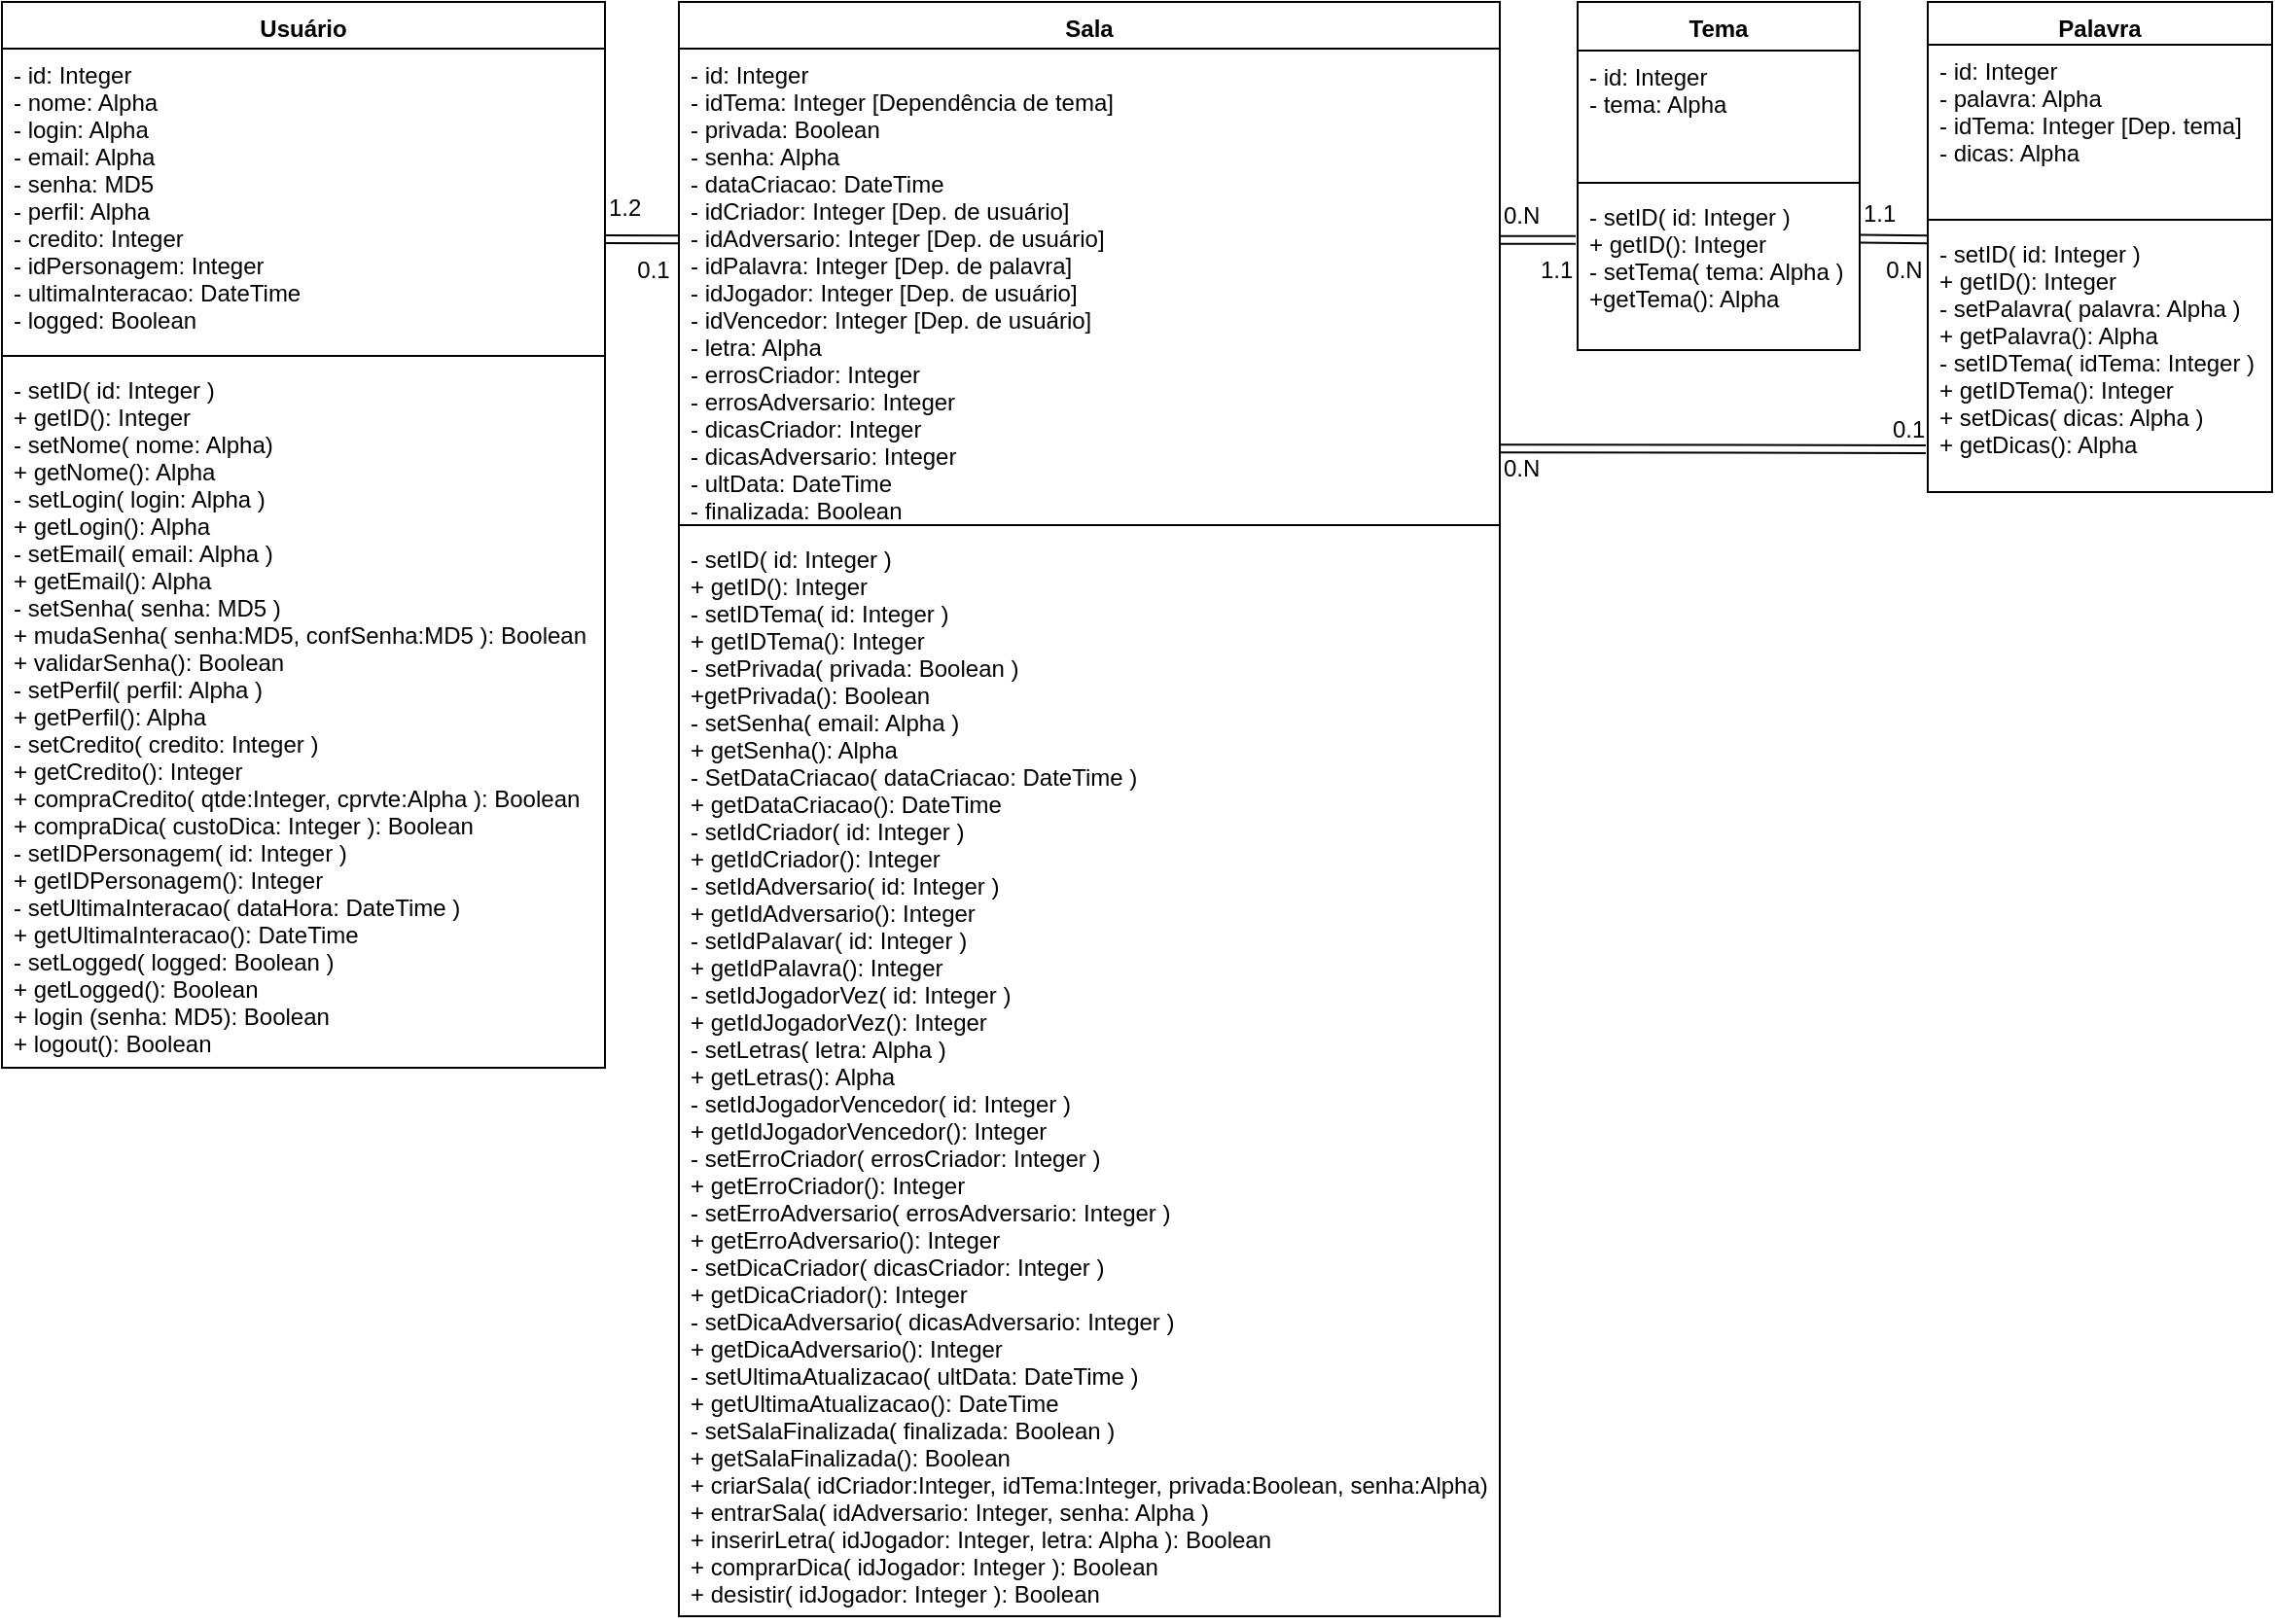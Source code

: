 <mxfile version="10.7.5" type="google"><diagram id="X5vb_F7BGEtnJk3eL0x-" name="Page-1"><mxGraphModel dx="1394" dy="764" grid="0" gridSize="10" guides="0" tooltips="1" connect="1" arrows="1" fold="1" page="0" pageScale="1" pageWidth="1169" pageHeight="827" math="0" shadow="0"><root><mxCell id="0"/><mxCell id="1" parent="0"/><mxCell id="CR9oeEIASuN_tK_KRWD1-21" style="edgeStyle=none;shape=link;rounded=0;orthogonalLoop=1;jettySize=auto;html=1;entryX=1.001;entryY=0.408;entryDx=0;entryDy=0;entryPerimeter=0;exitX=-0.014;exitY=0.309;exitDx=0;exitDy=0;exitPerimeter=0;" parent="1" edge="1"><mxGeometry relative="1" as="geometry"><mxPoint x="809" y="122.333" as="sourcePoint"/><mxPoint x="770.333" y="122.333" as="targetPoint"/></mxGeometry></mxCell><mxCell id="CR9oeEIASuN_tK_KRWD1-17" style="edgeStyle=none;rounded=0;orthogonalLoop=1;jettySize=auto;html=1;shape=link;entryX=-0.001;entryY=0.407;entryDx=0;entryDy=0;entryPerimeter=0;" parent="1" target="97l5IN83LqLENhE0nIBS-19" edge="1"><mxGeometry relative="1" as="geometry"><mxPoint x="310" y="122" as="sourcePoint"/><mxPoint x="346" y="124" as="targetPoint"/></mxGeometry></mxCell><mxCell id="CR9oeEIASuN_tK_KRWD1-18" value="1.2" style="text;html=1;resizable=0;points=[];autosize=1;align=left;verticalAlign=top;spacingTop=-4;" parent="1" vertex="1"><mxGeometry x="310" y="96" width="30" height="20" as="geometry"/></mxCell><mxCell id="CR9oeEIASuN_tK_KRWD1-19" value="0.1&lt;br&gt;" style="text;html=1;strokeColor=none;fillColor=none;align=center;verticalAlign=middle;whiteSpace=wrap;rounded=0;" parent="1" vertex="1"><mxGeometry x="325" y="128" width="20" height="20" as="geometry"/></mxCell><mxCell id="CR9oeEIASuN_tK_KRWD1-23" style="edgeStyle=none;shape=link;rounded=0;orthogonalLoop=1;jettySize=auto;html=1;exitX=0.999;exitY=0.302;exitDx=0;exitDy=0;exitPerimeter=0;entryX=-0.001;entryY=0.045;entryDx=0;entryDy=0;entryPerimeter=0;" parent="1" source="97l5IN83LqLENhE0nIBS-17" target="97l5IN83LqLENhE0nIBS-13" edge="1"><mxGeometry relative="1" as="geometry"><mxPoint x="950" y="126" as="sourcePoint"/><mxPoint x="987" y="121" as="targetPoint"/></mxGeometry></mxCell><mxCell id="CR9oeEIASuN_tK_KRWD1-24" value="0.N&lt;br&gt;&lt;br&gt;" style="text;html=1;resizable=0;points=[];autosize=1;align=left;verticalAlign=top;spacingTop=-4;" parent="1" vertex="1"><mxGeometry x="770" y="100" width="30" height="30" as="geometry"/></mxCell><mxCell id="CR9oeEIASuN_tK_KRWD1-25" value="1.1&lt;br&gt;" style="text;html=1;resizable=0;points=[];autosize=1;align=left;verticalAlign=top;spacingTop=-4;" parent="1" vertex="1"><mxGeometry x="789" y="128" width="27" height="14" as="geometry"/></mxCell><mxCell id="CR9oeEIASuN_tK_KRWD1-26" value="1.1" style="text;html=1;resizable=0;points=[];autosize=1;align=left;verticalAlign=top;spacingTop=-4;" parent="1" vertex="1"><mxGeometry x="955" y="99" width="30" height="20" as="geometry"/></mxCell><mxCell id="CR9oeEIASuN_tK_KRWD1-27" value="&amp;nbsp; 0.N" style="text;html=1;resizable=0;points=[];autosize=1;align=left;verticalAlign=top;spacingTop=-4;" parent="1" vertex="1"><mxGeometry x="960" y="128" width="40" height="20" as="geometry"/></mxCell><mxCell id="97l5IN83LqLENhE0nIBS-6" value="Usuário" style="swimlane;fontStyle=1;align=center;verticalAlign=top;childLayout=stackLayout;horizontal=1;startSize=24;horizontalStack=0;resizeParent=1;resizeParentMax=0;resizeLast=0;collapsible=1;marginBottom=0;" parent="1" vertex="1"><mxGeometry width="310" height="548" as="geometry"/></mxCell><mxCell id="97l5IN83LqLENhE0nIBS-7" value="- id: Integer&#10;- nome: Alpha&#10;- login: Alpha&#10;- email: Alpha&#10;- senha: MD5&#10;- perfil: Alpha&#10;- credito: Integer&#10;- idPersonagem: Integer&#10;- ultimaInteracao: DateTime&#10;- logged: Boolean&#10;" style="text;strokeColor=none;fillColor=none;align=left;verticalAlign=top;spacingLeft=4;spacingRight=4;overflow=hidden;rotatable=0;points=[[0,0.5],[1,0.5]];portConstraint=eastwest;" parent="97l5IN83LqLENhE0nIBS-6" vertex="1"><mxGeometry y="24" width="310" height="154" as="geometry"/></mxCell><mxCell id="97l5IN83LqLENhE0nIBS-8" value="" style="line;strokeWidth=1;fillColor=none;align=left;verticalAlign=middle;spacingTop=-1;spacingLeft=3;spacingRight=3;rotatable=0;labelPosition=right;points=[];portConstraint=eastwest;" parent="97l5IN83LqLENhE0nIBS-6" vertex="1"><mxGeometry y="178" width="310" height="8" as="geometry"/></mxCell><mxCell id="97l5IN83LqLENhE0nIBS-9" value="- setID( id: Integer )&#10;+ getID(): Integer&#10;- setNome( nome: Alpha)&#10;+ getNome(): Alpha&#10;- setLogin( login: Alpha )&#10;+ getLogin(): Alpha&#10;- setEmail( email: Alpha )&#10;+ getEmail(): Alpha&#10;- setSenha( senha: MD5 )&#10;+ mudaSenha( senha:MD5, confSenha:MD5 ): Boolean&#10;+ validarSenha(): Boolean&#10;- setPerfil( perfil: Alpha )&#10;+ getPerfil(): Alpha&#10;- setCredito( credito: Integer )&#10;+ getCredito(): Integer&#10;+ compraCredito( qtde:Integer, cprvte:Alpha ): Boolean&#10;+ compraDica( custoDica: Integer ): Boolean&#10;- setIDPersonagem( id: Integer )&#10;+ getIDPersonagem(): Integer&#10;- setUltimaInteracao( dataHora: DateTime )&#10;+ getUltimaInteracao(): DateTime&#10;- setLogged( logged: Boolean )&#10;+ getLogged(): Boolean&#10;+ login (senha: MD5): Boolean&#10;+ logout(): Boolean&#10;&#10;" style="text;strokeColor=none;fillColor=none;align=left;verticalAlign=top;spacingLeft=4;spacingRight=4;overflow=hidden;rotatable=0;points=[[0,0.5],[1,0.5]];portConstraint=eastwest;" parent="97l5IN83LqLENhE0nIBS-6" vertex="1"><mxGeometry y="186" width="310" height="362" as="geometry"/></mxCell><mxCell id="97l5IN83LqLENhE0nIBS-10" value="Palavra" style="swimlane;fontStyle=1;align=center;verticalAlign=top;childLayout=stackLayout;horizontal=1;startSize=22;horizontalStack=0;resizeParent=1;resizeParentMax=0;resizeLast=0;collapsible=1;marginBottom=0;" parent="1" vertex="1"><mxGeometry x="990" width="177" height="252" as="geometry"/></mxCell><mxCell id="97l5IN83LqLENhE0nIBS-11" value="- id: Integer&#10;- palavra: Alpha&#10;- idTema: Integer [Dep. tema]&#10;- dicas: Alpha&#10;" style="text;strokeColor=none;fillColor=none;align=left;verticalAlign=top;spacingLeft=4;spacingRight=4;overflow=hidden;rotatable=0;points=[[0,0.5],[1,0.5]];portConstraint=eastwest;" parent="97l5IN83LqLENhE0nIBS-10" vertex="1"><mxGeometry y="22" width="177" height="86" as="geometry"/></mxCell><mxCell id="97l5IN83LqLENhE0nIBS-12" value="" style="line;strokeWidth=1;fillColor=none;align=left;verticalAlign=middle;spacingTop=-1;spacingLeft=3;spacingRight=3;rotatable=0;labelPosition=right;points=[];portConstraint=eastwest;" parent="97l5IN83LqLENhE0nIBS-10" vertex="1"><mxGeometry y="108" width="177" height="8" as="geometry"/></mxCell><mxCell id="97l5IN83LqLENhE0nIBS-13" value="- setID( id: Integer )&#10;+ getID(): Integer&#10;- setPalavra( palavra: Alpha )&#10;+ getPalavra(): Alpha&#10;- setIDTema( idTema: Integer )&#10;+ getIDTema(): Integer&#10;+ setDicas( dicas: Alpha )&#10;+ getDicas(): Alpha&#10;" style="text;strokeColor=none;fillColor=none;align=left;verticalAlign=top;spacingLeft=4;spacingRight=4;overflow=hidden;rotatable=0;points=[[0,0.5],[1,0.5]];portConstraint=eastwest;" parent="97l5IN83LqLENhE0nIBS-10" vertex="1"><mxGeometry y="116" width="177" height="136" as="geometry"/></mxCell><mxCell id="97l5IN83LqLENhE0nIBS-14" value="Tema" style="swimlane;fontStyle=1;align=center;verticalAlign=top;childLayout=stackLayout;horizontal=1;startSize=25;horizontalStack=0;resizeParent=1;resizeParentMax=0;resizeLast=0;collapsible=1;marginBottom=0;" parent="1" vertex="1"><mxGeometry x="810" width="145" height="179" as="geometry"/></mxCell><mxCell id="97l5IN83LqLENhE0nIBS-15" value="- id: Integer&#10;- tema: Alpha&#10;" style="text;strokeColor=none;fillColor=none;align=left;verticalAlign=top;spacingLeft=4;spacingRight=4;overflow=hidden;rotatable=0;points=[[0,0.5],[1,0.5]];portConstraint=eastwest;" parent="97l5IN83LqLENhE0nIBS-14" vertex="1"><mxGeometry y="25" width="145" height="64" as="geometry"/></mxCell><mxCell id="97l5IN83LqLENhE0nIBS-16" value="" style="line;strokeWidth=1;fillColor=none;align=left;verticalAlign=middle;spacingTop=-1;spacingLeft=3;spacingRight=3;rotatable=0;labelPosition=right;points=[];portConstraint=eastwest;" parent="97l5IN83LqLENhE0nIBS-14" vertex="1"><mxGeometry y="89" width="145" height="8" as="geometry"/></mxCell><mxCell id="97l5IN83LqLENhE0nIBS-17" value="- setID( id: Integer )&#10;+ getID(): Integer&#10;- setTema( tema: Alpha )&#10;+getTema(): Alpha&#10;" style="text;strokeColor=none;fillColor=none;align=left;verticalAlign=top;spacingLeft=4;spacingRight=4;overflow=hidden;rotatable=0;points=[[0,0.5],[1,0.5]];portConstraint=eastwest;" parent="97l5IN83LqLENhE0nIBS-14" vertex="1"><mxGeometry y="97" width="145" height="82" as="geometry"/></mxCell><mxCell id="97l5IN83LqLENhE0nIBS-18" value="Sala" style="swimlane;fontStyle=1;align=center;verticalAlign=top;childLayout=stackLayout;horizontal=1;startSize=24;horizontalStack=0;resizeParent=1;resizeParentMax=0;resizeLast=0;collapsible=1;marginBottom=0;" parent="1" vertex="1"><mxGeometry x="348" width="422" height="830" as="geometry"/></mxCell><mxCell id="97l5IN83LqLENhE0nIBS-19" value="- id: Integer&#10;- idTema: Integer [Dependência de tema]&#10;- privada: Boolean&#10;- senha: Alpha&#10;- dataCriacao: DateTime&#10;- idCriador: Integer [Dep. de usuário]&#10;- idAdversario: Integer [Dep. de usuário]&#10;- idPalavra: Integer [Dep. de palavra]&#10;- idJogador: Integer [Dep. de usuário]&#10;- idVencedor: Integer [Dep. de usuário]&#10;- letra: Alpha&#10;- errosCriador: Integer&#10;- errosAdversario: Integer&#10;- dicasCriador: Integer&#10;- dicasAdversario: Integer&#10;- ultData: DateTime&#10;- finalizada: Boolean&#10;&#10;" style="text;strokeColor=none;fillColor=none;align=left;verticalAlign=top;spacingLeft=4;spacingRight=4;overflow=hidden;rotatable=0;points=[[0,0.5],[1,0.5]];portConstraint=eastwest;" parent="97l5IN83LqLENhE0nIBS-18" vertex="1"><mxGeometry y="24" width="422" height="241" as="geometry"/></mxCell><mxCell id="97l5IN83LqLENhE0nIBS-34" value="" style="line;strokeWidth=1;fillColor=none;align=left;verticalAlign=middle;spacingTop=-1;spacingLeft=3;spacingRight=3;rotatable=0;labelPosition=right;points=[];portConstraint=eastwest;" parent="97l5IN83LqLENhE0nIBS-18" vertex="1"><mxGeometry y="265" width="422" height="8" as="geometry"/></mxCell><mxCell id="97l5IN83LqLENhE0nIBS-21" value="- setID( id: Integer )&#10;+ getID(): Integer&#10;- setIDTema( id: Integer )&#10;+ getIDTema(): Integer&#10;- setPrivada( privada: Boolean )&#10;+getPrivada(): Boolean&#10;- setSenha( email: Alpha )&#10;+ getSenha(): Alpha&#10;- SetDataCriacao( dataCriacao: DateTime )&#10;+ getDataCriacao(): DateTime&#10;- setIdCriador( id: Integer )&#10;+ getIdCriador(): Integer&#10;- setIdAdversario( id: Integer )&#10;+ getIdAdversario(): Integer&#10;- setIdPalavar( id: Integer )&#10;+ getIdPalavra(): Integer&#10;- setIdJogadorVez( id: Integer )&#10;+ getIdJogadorVez(): Integer&#10;- setLetras( letra: Alpha )&#10;+ getLetras(): Alpha&#10;- setIdJogadorVencedor( id: Integer )&#10;+ getIdJogadorVencedor(): Integer&#10;- setErroCriador( errosCriador: Integer )&#10;+ getErroCriador(): Integer&#10;- setErroAdversario( errosAdversario: Integer )&#10;+ getErroAdversario(): Integer&#10;- setDicaCriador( dicasCriador: Integer )&#10;+ getDicaCriador(): Integer&#10;- setDicaAdversario( dicasAdversario: Integer )&#10;+ getDicaAdversario(): Integer&#10;- setUltimaAtualizacao( ultData: DateTime )&#10;+ getUltimaAtualizacao(): DateTime&#10;- setSalaFinalizada( finalizada: Boolean )&#10;+ getSalaFinalizada(): Boolean&#10;+ criarSala( idCriador:Integer, idTema:Integer, privada:Boolean, senha:Alpha)&#10;+ entrarSala( idAdversario: Integer, senha: Alpha )&#10;+ inserirLetra( idJogador: Integer, letra: Alpha ): Boolean&#10;+ comprarDica( idJogador: Integer ): Boolean&#10;+ desistir( idJogador: Integer ): Boolean&#10;" style="text;strokeColor=none;fillColor=none;align=left;verticalAlign=top;spacingLeft=4;spacingRight=4;overflow=hidden;rotatable=0;points=[[0,0.5],[1,0.5]];portConstraint=eastwest;" parent="97l5IN83LqLENhE0nIBS-18" vertex="1"><mxGeometry y="273" width="422" height="557" as="geometry"/></mxCell><mxCell id="Iw9lRwciy0l_rEia0geg-1" style="edgeStyle=none;shape=link;rounded=0;orthogonalLoop=1;jettySize=auto;html=1;entryX=1;entryY=0.853;entryDx=0;entryDy=0;entryPerimeter=0;" parent="1" target="97l5IN83LqLENhE0nIBS-19" edge="1"><mxGeometry relative="1" as="geometry"><mxPoint x="989" y="230" as="sourcePoint"/><mxPoint x="774" y="229" as="targetPoint"/></mxGeometry></mxCell><mxCell id="Iw9lRwciy0l_rEia0geg-2" value="0.N&lt;br&gt;&lt;br&gt;" style="text;html=1;resizable=0;points=[];autosize=1;align=left;verticalAlign=top;spacingTop=-4;" parent="1" vertex="1"><mxGeometry x="770" y="230" width="30" height="30" as="geometry"/></mxCell><mxCell id="Iw9lRwciy0l_rEia0geg-3" value="0.1&lt;br&gt;" style="text;html=1;resizable=0;points=[];autosize=1;align=left;verticalAlign=top;spacingTop=-4;" parent="1" vertex="1"><mxGeometry x="970" y="210" width="27" height="14" as="geometry"/></mxCell></root></mxGraphModel></diagram></mxfile>